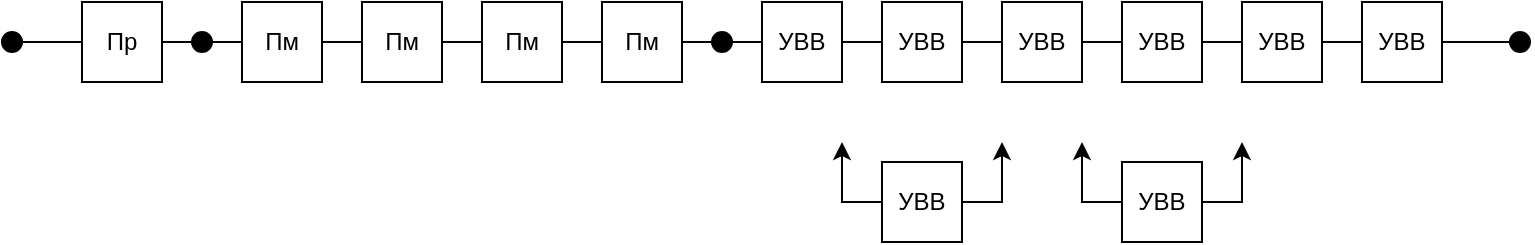 <mxfile version="21.6.2" type="device">
  <diagram name="Страница 1" id="7YYpnXuuvDf1FfwqgenT">
    <mxGraphModel dx="1434" dy="790" grid="1" gridSize="10" guides="1" tooltips="1" connect="1" arrows="1" fold="1" page="1" pageScale="1" pageWidth="827" pageHeight="1169" math="0" shadow="0">
      <root>
        <mxCell id="0" />
        <mxCell id="1" parent="0" />
        <mxCell id="CySgl7m28qQWA6ljyuP6-1" value="Пр" style="whiteSpace=wrap;html=1;aspect=fixed;" vertex="1" parent="1">
          <mxGeometry x="80" y="160" width="40" height="40" as="geometry" />
        </mxCell>
        <mxCell id="CySgl7m28qQWA6ljyuP6-3" value="Пм" style="whiteSpace=wrap;html=1;aspect=fixed;" vertex="1" parent="1">
          <mxGeometry x="160" y="160" width="40" height="40" as="geometry" />
        </mxCell>
        <mxCell id="CySgl7m28qQWA6ljyuP6-19" style="edgeStyle=orthogonalEdgeStyle;rounded=0;orthogonalLoop=1;jettySize=auto;html=1;exitX=1;exitY=0.5;exitDx=0;exitDy=0;entryX=0;entryY=0.5;entryDx=0;entryDy=0;endArrow=none;endFill=0;" edge="1" parent="1" source="CySgl7m28qQWA6ljyuP6-4" target="CySgl7m28qQWA6ljyuP6-6">
          <mxGeometry relative="1" as="geometry" />
        </mxCell>
        <mxCell id="CySgl7m28qQWA6ljyuP6-4" value="Пм" style="whiteSpace=wrap;html=1;aspect=fixed;" vertex="1" parent="1">
          <mxGeometry x="220" y="160" width="40" height="40" as="geometry" />
        </mxCell>
        <mxCell id="CySgl7m28qQWA6ljyuP6-20" style="edgeStyle=orthogonalEdgeStyle;rounded=0;orthogonalLoop=1;jettySize=auto;html=1;exitX=1;exitY=0.5;exitDx=0;exitDy=0;entryX=0;entryY=0.5;entryDx=0;entryDy=0;endArrow=none;endFill=0;" edge="1" parent="1" source="CySgl7m28qQWA6ljyuP6-6" target="CySgl7m28qQWA6ljyuP6-7">
          <mxGeometry relative="1" as="geometry" />
        </mxCell>
        <mxCell id="CySgl7m28qQWA6ljyuP6-6" value="Пм" style="whiteSpace=wrap;html=1;aspect=fixed;" vertex="1" parent="1">
          <mxGeometry x="280" y="160" width="40" height="40" as="geometry" />
        </mxCell>
        <mxCell id="CySgl7m28qQWA6ljyuP6-22" style="edgeStyle=orthogonalEdgeStyle;rounded=0;orthogonalLoop=1;jettySize=auto;html=1;exitX=1;exitY=0.5;exitDx=0;exitDy=0;entryX=0;entryY=0.5;entryDx=0;entryDy=0;endArrow=none;endFill=0;" edge="1" parent="1" source="CySgl7m28qQWA6ljyuP6-37" target="CySgl7m28qQWA6ljyuP6-8">
          <mxGeometry relative="1" as="geometry" />
        </mxCell>
        <mxCell id="CySgl7m28qQWA6ljyuP6-7" value="Пм" style="whiteSpace=wrap;html=1;aspect=fixed;" vertex="1" parent="1">
          <mxGeometry x="340" y="160" width="40" height="40" as="geometry" />
        </mxCell>
        <mxCell id="CySgl7m28qQWA6ljyuP6-23" style="edgeStyle=orthogonalEdgeStyle;rounded=0;orthogonalLoop=1;jettySize=auto;html=1;exitX=1;exitY=0.5;exitDx=0;exitDy=0;entryX=0;entryY=0.5;entryDx=0;entryDy=0;endArrow=none;endFill=0;" edge="1" parent="1" source="CySgl7m28qQWA6ljyuP6-8" target="CySgl7m28qQWA6ljyuP6-9">
          <mxGeometry relative="1" as="geometry" />
        </mxCell>
        <mxCell id="CySgl7m28qQWA6ljyuP6-8" value="УВВ" style="whiteSpace=wrap;html=1;aspect=fixed;" vertex="1" parent="1">
          <mxGeometry x="420" y="160" width="40" height="40" as="geometry" />
        </mxCell>
        <mxCell id="CySgl7m28qQWA6ljyuP6-24" style="edgeStyle=orthogonalEdgeStyle;rounded=0;orthogonalLoop=1;jettySize=auto;html=1;exitX=1;exitY=0.5;exitDx=0;exitDy=0;entryX=0;entryY=0.5;entryDx=0;entryDy=0;endArrow=none;endFill=0;" edge="1" parent="1" source="CySgl7m28qQWA6ljyuP6-9" target="CySgl7m28qQWA6ljyuP6-10">
          <mxGeometry relative="1" as="geometry" />
        </mxCell>
        <mxCell id="CySgl7m28qQWA6ljyuP6-9" value="УВВ" style="whiteSpace=wrap;html=1;aspect=fixed;" vertex="1" parent="1">
          <mxGeometry x="480" y="160" width="40" height="40" as="geometry" />
        </mxCell>
        <mxCell id="CySgl7m28qQWA6ljyuP6-25" style="edgeStyle=orthogonalEdgeStyle;rounded=0;orthogonalLoop=1;jettySize=auto;html=1;exitX=1;exitY=0.5;exitDx=0;exitDy=0;entryX=0;entryY=0.5;entryDx=0;entryDy=0;endArrow=none;endFill=0;" edge="1" parent="1" source="CySgl7m28qQWA6ljyuP6-10" target="CySgl7m28qQWA6ljyuP6-11">
          <mxGeometry relative="1" as="geometry" />
        </mxCell>
        <mxCell id="CySgl7m28qQWA6ljyuP6-10" value="УВВ" style="whiteSpace=wrap;html=1;aspect=fixed;" vertex="1" parent="1">
          <mxGeometry x="540" y="160" width="40" height="40" as="geometry" />
        </mxCell>
        <mxCell id="CySgl7m28qQWA6ljyuP6-26" style="edgeStyle=orthogonalEdgeStyle;rounded=0;orthogonalLoop=1;jettySize=auto;html=1;exitX=1;exitY=0.5;exitDx=0;exitDy=0;entryX=0;entryY=0.5;entryDx=0;entryDy=0;endArrow=none;endFill=0;" edge="1" parent="1" source="CySgl7m28qQWA6ljyuP6-11" target="CySgl7m28qQWA6ljyuP6-12">
          <mxGeometry relative="1" as="geometry" />
        </mxCell>
        <mxCell id="CySgl7m28qQWA6ljyuP6-11" value="УВВ" style="whiteSpace=wrap;html=1;aspect=fixed;" vertex="1" parent="1">
          <mxGeometry x="600" y="160" width="40" height="40" as="geometry" />
        </mxCell>
        <mxCell id="CySgl7m28qQWA6ljyuP6-27" style="edgeStyle=orthogonalEdgeStyle;rounded=0;orthogonalLoop=1;jettySize=auto;html=1;exitX=1;exitY=0.5;exitDx=0;exitDy=0;entryX=0;entryY=0.5;entryDx=0;entryDy=0;endArrow=none;endFill=0;" edge="1" parent="1" source="CySgl7m28qQWA6ljyuP6-12" target="CySgl7m28qQWA6ljyuP6-13">
          <mxGeometry relative="1" as="geometry" />
        </mxCell>
        <mxCell id="CySgl7m28qQWA6ljyuP6-12" value="УВВ" style="whiteSpace=wrap;html=1;aspect=fixed;" vertex="1" parent="1">
          <mxGeometry x="660" y="160" width="40" height="40" as="geometry" />
        </mxCell>
        <mxCell id="CySgl7m28qQWA6ljyuP6-13" value="УВВ" style="whiteSpace=wrap;html=1;aspect=fixed;" vertex="1" parent="1">
          <mxGeometry x="720" y="160" width="40" height="40" as="geometry" />
        </mxCell>
        <mxCell id="CySgl7m28qQWA6ljyuP6-31" style="edgeStyle=orthogonalEdgeStyle;rounded=0;orthogonalLoop=1;jettySize=auto;html=1;exitX=1;exitY=0.5;exitDx=0;exitDy=0;" edge="1" parent="1" source="CySgl7m28qQWA6ljyuP6-14">
          <mxGeometry relative="1" as="geometry">
            <mxPoint x="540" y="230" as="targetPoint" />
          </mxGeometry>
        </mxCell>
        <mxCell id="CySgl7m28qQWA6ljyuP6-32" style="edgeStyle=orthogonalEdgeStyle;rounded=0;orthogonalLoop=1;jettySize=auto;html=1;exitX=0;exitY=0.5;exitDx=0;exitDy=0;" edge="1" parent="1" source="CySgl7m28qQWA6ljyuP6-14">
          <mxGeometry relative="1" as="geometry">
            <mxPoint x="460" y="230" as="targetPoint" />
          </mxGeometry>
        </mxCell>
        <mxCell id="CySgl7m28qQWA6ljyuP6-14" value="УВВ" style="whiteSpace=wrap;html=1;aspect=fixed;" vertex="1" parent="1">
          <mxGeometry x="480" y="240" width="40" height="40" as="geometry" />
        </mxCell>
        <mxCell id="CySgl7m28qQWA6ljyuP6-33" style="edgeStyle=orthogonalEdgeStyle;rounded=0;orthogonalLoop=1;jettySize=auto;html=1;exitX=0;exitY=0.5;exitDx=0;exitDy=0;" edge="1" parent="1" source="CySgl7m28qQWA6ljyuP6-15">
          <mxGeometry relative="1" as="geometry">
            <mxPoint x="580" y="230" as="targetPoint" />
          </mxGeometry>
        </mxCell>
        <mxCell id="CySgl7m28qQWA6ljyuP6-34" style="edgeStyle=orthogonalEdgeStyle;rounded=0;orthogonalLoop=1;jettySize=auto;html=1;exitX=1;exitY=0.5;exitDx=0;exitDy=0;" edge="1" parent="1" source="CySgl7m28qQWA6ljyuP6-15">
          <mxGeometry relative="1" as="geometry">
            <mxPoint x="660" y="230" as="targetPoint" />
          </mxGeometry>
        </mxCell>
        <mxCell id="CySgl7m28qQWA6ljyuP6-15" value="УВВ" style="whiteSpace=wrap;html=1;aspect=fixed;" vertex="1" parent="1">
          <mxGeometry x="600" y="240" width="40" height="40" as="geometry" />
        </mxCell>
        <mxCell id="CySgl7m28qQWA6ljyuP6-16" value="" style="endArrow=none;html=1;rounded=0;exitX=0;exitY=0.5;exitDx=0;exitDy=0;" edge="1" parent="1" source="CySgl7m28qQWA6ljyuP6-1">
          <mxGeometry width="50" height="50" relative="1" as="geometry">
            <mxPoint x="290" y="150" as="sourcePoint" />
            <mxPoint x="40" y="180" as="targetPoint" />
          </mxGeometry>
        </mxCell>
        <mxCell id="CySgl7m28qQWA6ljyuP6-17" value="" style="endArrow=none;html=1;rounded=0;exitX=0;exitY=0.5;exitDx=0;exitDy=0;entryX=1;entryY=0.5;entryDx=0;entryDy=0;" edge="1" parent="1" source="CySgl7m28qQWA6ljyuP6-3" target="CySgl7m28qQWA6ljyuP6-1">
          <mxGeometry width="50" height="50" relative="1" as="geometry">
            <mxPoint x="160" y="179.76" as="sourcePoint" />
            <mxPoint x="140" y="140" as="targetPoint" />
          </mxGeometry>
        </mxCell>
        <mxCell id="CySgl7m28qQWA6ljyuP6-18" value="" style="endArrow=none;html=1;rounded=0;exitX=0;exitY=0.5;exitDx=0;exitDy=0;entryX=1;entryY=0.5;entryDx=0;entryDy=0;" edge="1" parent="1" source="CySgl7m28qQWA6ljyuP6-4" target="CySgl7m28qQWA6ljyuP6-3">
          <mxGeometry width="50" height="50" relative="1" as="geometry">
            <mxPoint x="220" y="230" as="sourcePoint" />
            <mxPoint x="180" y="230" as="targetPoint" />
          </mxGeometry>
        </mxCell>
        <mxCell id="CySgl7m28qQWA6ljyuP6-28" value="" style="endArrow=none;html=1;rounded=0;exitX=0;exitY=0.5;exitDx=0;exitDy=0;entryX=1;entryY=0.5;entryDx=0;entryDy=0;" edge="1" parent="1" source="CySgl7m28qQWA6ljyuP6-39" target="CySgl7m28qQWA6ljyuP6-13">
          <mxGeometry width="50" height="50" relative="1" as="geometry">
            <mxPoint x="800" y="179.76" as="sourcePoint" />
            <mxPoint x="760" y="179.76" as="targetPoint" />
          </mxGeometry>
        </mxCell>
        <mxCell id="CySgl7m28qQWA6ljyuP6-35" value="" style="ellipse;whiteSpace=wrap;html=1;aspect=fixed;fillColor=#000000;" vertex="1" parent="1">
          <mxGeometry x="40" y="175" width="10" height="10" as="geometry" />
        </mxCell>
        <mxCell id="CySgl7m28qQWA6ljyuP6-36" value="" style="ellipse;whiteSpace=wrap;html=1;aspect=fixed;fillColor=#000000;" vertex="1" parent="1">
          <mxGeometry x="135" y="175" width="10" height="10" as="geometry" />
        </mxCell>
        <mxCell id="CySgl7m28qQWA6ljyuP6-38" value="" style="edgeStyle=orthogonalEdgeStyle;rounded=0;orthogonalLoop=1;jettySize=auto;html=1;exitX=1;exitY=0.5;exitDx=0;exitDy=0;entryX=0;entryY=0.5;entryDx=0;entryDy=0;endArrow=none;endFill=0;" edge="1" parent="1" source="CySgl7m28qQWA6ljyuP6-7" target="CySgl7m28qQWA6ljyuP6-37">
          <mxGeometry relative="1" as="geometry">
            <mxPoint x="380" y="180" as="sourcePoint" />
            <mxPoint x="420" y="180" as="targetPoint" />
          </mxGeometry>
        </mxCell>
        <mxCell id="CySgl7m28qQWA6ljyuP6-37" value="" style="ellipse;whiteSpace=wrap;html=1;aspect=fixed;fillColor=#000000;" vertex="1" parent="1">
          <mxGeometry x="395" y="175" width="10" height="10" as="geometry" />
        </mxCell>
        <mxCell id="CySgl7m28qQWA6ljyuP6-40" value="" style="endArrow=none;html=1;rounded=0;exitX=0;exitY=0.5;exitDx=0;exitDy=0;entryX=1;entryY=0.5;entryDx=0;entryDy=0;" edge="1" parent="1" target="CySgl7m28qQWA6ljyuP6-39">
          <mxGeometry width="50" height="50" relative="1" as="geometry">
            <mxPoint x="800" y="179.76" as="sourcePoint" />
            <mxPoint x="760" y="180" as="targetPoint" />
          </mxGeometry>
        </mxCell>
        <mxCell id="CySgl7m28qQWA6ljyuP6-39" value="" style="ellipse;whiteSpace=wrap;html=1;aspect=fixed;fillColor=#000000;" vertex="1" parent="1">
          <mxGeometry x="794" y="175" width="10" height="10" as="geometry" />
        </mxCell>
      </root>
    </mxGraphModel>
  </diagram>
</mxfile>

